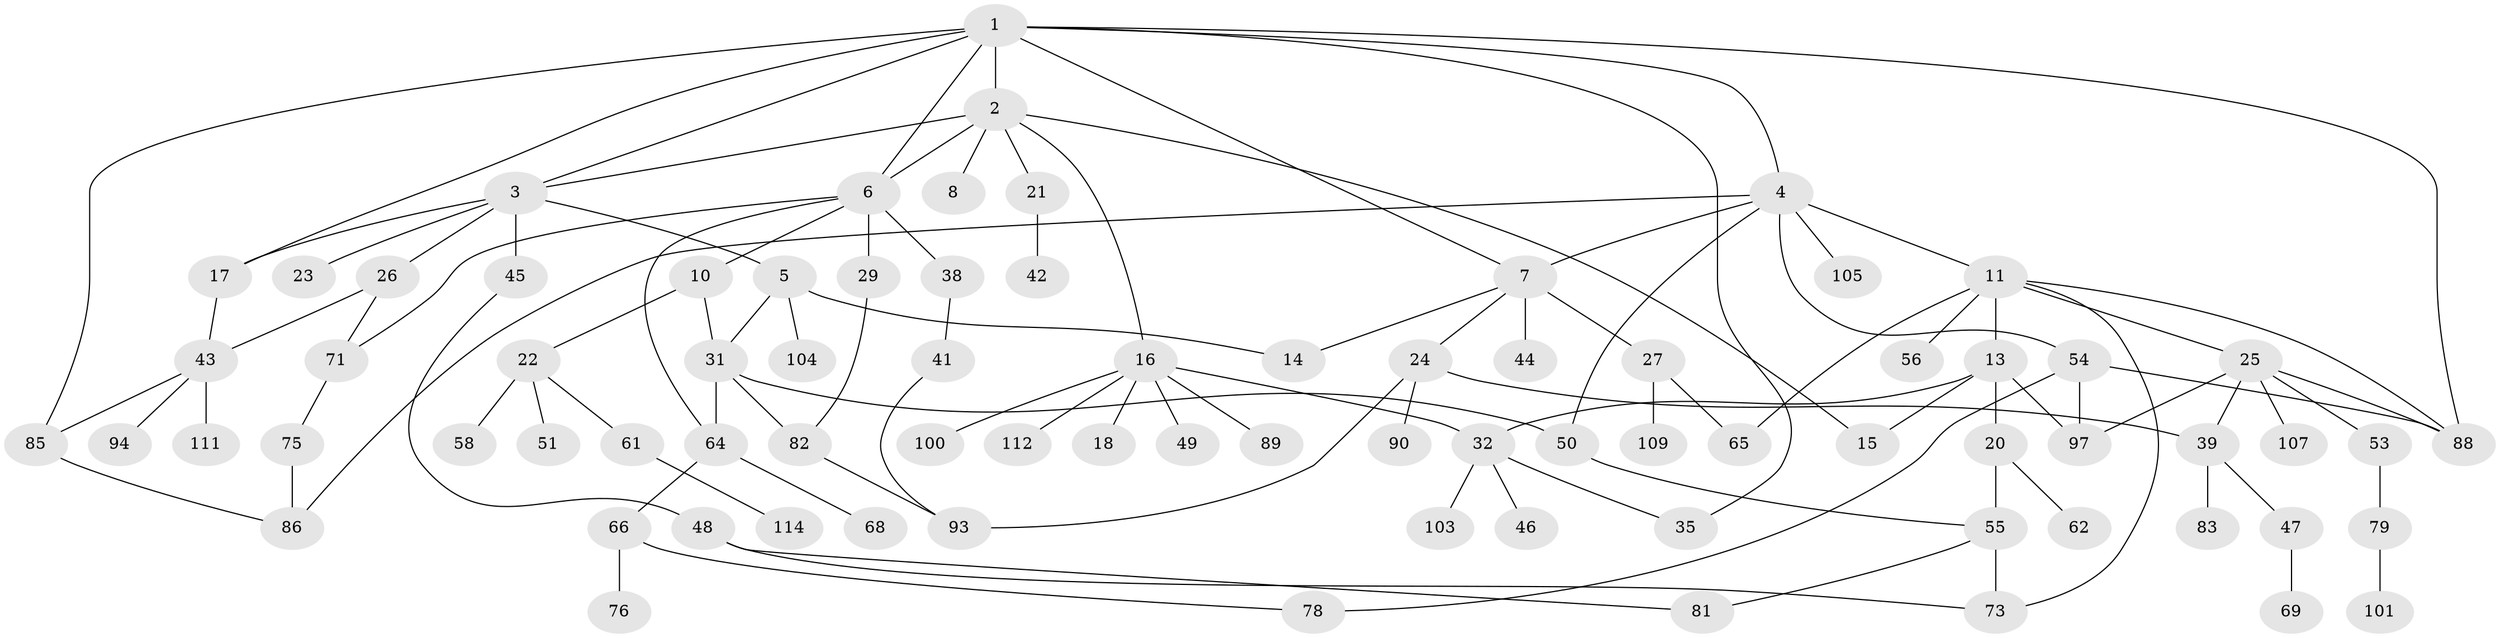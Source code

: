 // Generated by graph-tools (version 1.1) at 2025/51/02/27/25 19:51:38]
// undirected, 80 vertices, 110 edges
graph export_dot {
graph [start="1"]
  node [color=gray90,style=filled];
  1 [super="+98"];
  2 [super="+33"];
  3 [super="+37"];
  4 [super="+30"];
  5;
  6 [super="+36"];
  7 [super="+9"];
  8;
  10;
  11 [super="+12"];
  13 [super="+84"];
  14 [super="+19"];
  15;
  16 [super="+72"];
  17;
  18;
  20;
  21;
  22 [super="+52"];
  23;
  24;
  25 [super="+28"];
  26 [super="+34"];
  27 [super="+40"];
  29;
  31 [super="+102"];
  32 [super="+57"];
  35;
  38 [super="+60"];
  39 [super="+95"];
  41;
  42;
  43 [super="+74"];
  44;
  45;
  46;
  47;
  48 [super="+63"];
  49;
  50 [super="+67"];
  51;
  53 [super="+99"];
  54 [super="+59"];
  55 [super="+77"];
  56;
  58;
  61 [super="+70"];
  62;
  64;
  65 [super="+91"];
  66 [super="+113"];
  68;
  69 [super="+92"];
  71 [super="+80"];
  73 [super="+96"];
  75;
  76;
  78;
  79;
  81;
  82;
  83;
  85 [super="+87"];
  86;
  88;
  89;
  90;
  93 [super="+106"];
  94;
  97 [super="+110"];
  100;
  101 [super="+108"];
  103;
  104;
  105;
  107;
  109;
  111;
  112;
  114;
  1 -- 2;
  1 -- 4;
  1 -- 85;
  1 -- 88;
  1 -- 17;
  1 -- 35;
  1 -- 7;
  1 -- 6;
  1 -- 3;
  2 -- 3;
  2 -- 6;
  2 -- 8;
  2 -- 15;
  2 -- 16;
  2 -- 21;
  3 -- 5;
  3 -- 17;
  3 -- 23;
  3 -- 26;
  3 -- 45;
  4 -- 7;
  4 -- 11;
  4 -- 86;
  4 -- 105;
  4 -- 50;
  4 -- 54;
  5 -- 14;
  5 -- 31;
  5 -- 104;
  6 -- 10;
  6 -- 29;
  6 -- 38;
  6 -- 64;
  6 -- 71;
  7 -- 24;
  7 -- 14;
  7 -- 27;
  7 -- 44;
  10 -- 22;
  10 -- 31;
  11 -- 13;
  11 -- 56;
  11 -- 65;
  11 -- 88;
  11 -- 25;
  11 -- 73;
  13 -- 20;
  13 -- 32;
  13 -- 97;
  13 -- 15;
  16 -- 18;
  16 -- 32 [weight=2];
  16 -- 49;
  16 -- 112;
  16 -- 100;
  16 -- 89;
  17 -- 43;
  20 -- 55;
  20 -- 62;
  21 -- 42;
  22 -- 51;
  22 -- 61;
  22 -- 58;
  24 -- 39;
  24 -- 90;
  24 -- 93;
  25 -- 53;
  25 -- 107;
  25 -- 88;
  25 -- 39;
  25 -- 97;
  26 -- 71;
  26 -- 43;
  27 -- 109;
  27 -- 65;
  29 -- 82;
  31 -- 64;
  31 -- 82;
  31 -- 50;
  32 -- 35;
  32 -- 46;
  32 -- 103;
  38 -- 41;
  39 -- 47;
  39 -- 83;
  41 -- 93;
  43 -- 94;
  43 -- 111;
  43 -- 85;
  45 -- 48;
  47 -- 69;
  48 -- 73;
  48 -- 81;
  50 -- 55;
  53 -- 79;
  54 -- 88;
  54 -- 78;
  54 -- 97;
  55 -- 81;
  55 -- 73;
  61 -- 114;
  64 -- 66;
  64 -- 68;
  66 -- 76;
  66 -- 78;
  71 -- 75;
  75 -- 86;
  79 -- 101;
  82 -- 93;
  85 -- 86;
}
